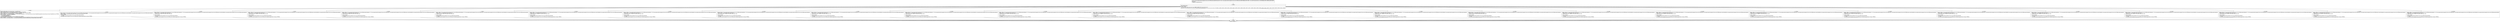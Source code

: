 digraph "CFG forcom.google.android.exoplayer2.text.cea.Cea708Decoder.handleG2Character(I)V" {
Node_0 [shape=record,label="{0\:\ 0x0000|MTH_ENTER_BLOCK\l|0x0000: SWITCH  \l  (r4 I:?[int, float, boolean, short, byte, char, OBJECT, ARRAY] A[D('characterCode' int)])\l k:[32, 33, 37, 42, 44, 48, 49, 50, 51, 52, 53, 57, 58, 60, 61, 63, 118, 119, 120, 121, 122, 123, 124, 125, 126, 127] t:[0x001c, 0x0024, 0x002c, 0x0034, 0x003c, 0x0044, 0x004c, 0x0054, 0x005c, 0x0064, 0x006c, 0x0074, 0x007c, 0x0084, 0x008c, 0x0094, 0x009c, 0x00a5, 0x00ae, 0x00b7, 0x00c0, 0x00c9, 0x00d2, 0x00db, 0x00e4, 0x00ed] \l}"];
Node_1 [shape=record,label="{1\:\ 0x0003|0x0003: CONST_STR  (r0 I:java.lang.String) =  \"Cea708Decoder\" \l0x0005: NEW_INSTANCE  (r1 I:java.lang.StringBuilder) =  java.lang.StringBuilder \l0x0007: INVOKE  (r1 I:java.lang.StringBuilder) java.lang.StringBuilder.\<init\>():void type: DIRECT \l0x000a: CONST_STR  (r2 I:java.lang.String) =  \"Invalid G2 character: \" \l0x000c: INVOKE  (r1 I:java.lang.StringBuilder) = (r1 I:java.lang.StringBuilder), (r2 I:java.lang.String) java.lang.StringBuilder.append(java.lang.String):java.lang.StringBuilder type: VIRTUAL \l0x0010: INVOKE  (r1 I:java.lang.StringBuilder) = \l  (r1 I:java.lang.StringBuilder)\l  (r4 I:int A[D('characterCode' int)])\l java.lang.StringBuilder.append(int):java.lang.StringBuilder type: VIRTUAL \l0x0014: INVOKE  (r1 I:java.lang.String) = (r1 I:java.lang.StringBuilder) java.lang.StringBuilder.toString():java.lang.String type: VIRTUAL \l0x0018: INVOKE  (r0 I:java.lang.String), (r1 I:java.lang.String) android.util.Log.w(java.lang.String, java.lang.String):int type: STATIC \l}"];
Node_2 [shape=record,label="{2\:\ 0x001b|0x001b: RETURN   \l}"];
Node_3 [shape=record,label="{3\:\ 0x001c|0x001c: IGET  (r0 I:com.google.android.exoplayer2.text.cea.Cea708Decoder$CueBuilder) = (r3 I:com.google.android.exoplayer2.text.cea.Cea708Decoder) com.google.android.exoplayer2.text.cea.Cea708Decoder.currentCueBuilder com.google.android.exoplayer2.text.cea.Cea708Decoder$CueBuilder \l0x001e: CONST  (r1 I:?[int, float, short, byte, char]) = (32 ?[int, float, short, byte, char]) \l0x0020: INVOKE  \l  (r0 I:com.google.android.exoplayer2.text.cea.Cea708Decoder$CueBuilder)\l  (r1 I:char)\l com.google.android.exoplayer2.text.cea.Cea708Decoder.CueBuilder.append(char):void type: VIRTUAL \l}"];
Node_4 [shape=record,label="{4\:\ 0x0024|0x0024: IGET  (r0 I:com.google.android.exoplayer2.text.cea.Cea708Decoder$CueBuilder) = (r3 I:com.google.android.exoplayer2.text.cea.Cea708Decoder) com.google.android.exoplayer2.text.cea.Cea708Decoder.currentCueBuilder com.google.android.exoplayer2.text.cea.Cea708Decoder$CueBuilder \l0x0026: CONST  (r1 I:?[int, float, short, byte, char]) = \l  (160(0xa0, float:2.24E\-43) ?[int, float, short, byte, char])\l \l0x0028: INVOKE  \l  (r0 I:com.google.android.exoplayer2.text.cea.Cea708Decoder$CueBuilder)\l  (r1 I:char)\l com.google.android.exoplayer2.text.cea.Cea708Decoder.CueBuilder.append(char):void type: VIRTUAL \l}"];
Node_5 [shape=record,label="{5\:\ 0x002c|0x002c: IGET  (r0 I:com.google.android.exoplayer2.text.cea.Cea708Decoder$CueBuilder) = (r3 I:com.google.android.exoplayer2.text.cea.Cea708Decoder) com.google.android.exoplayer2.text.cea.Cea708Decoder.currentCueBuilder com.google.android.exoplayer2.text.cea.Cea708Decoder$CueBuilder \l0x002e: CONST  (r1 I:?[int, float, short, byte, char]) = \l  (8230(0x2026, float:1.1533E\-41) ?[int, float, short, byte, char])\l \l0x0030: INVOKE  \l  (r0 I:com.google.android.exoplayer2.text.cea.Cea708Decoder$CueBuilder)\l  (r1 I:char)\l com.google.android.exoplayer2.text.cea.Cea708Decoder.CueBuilder.append(char):void type: VIRTUAL \l}"];
Node_6 [shape=record,label="{6\:\ 0x0034|0x0034: IGET  (r0 I:com.google.android.exoplayer2.text.cea.Cea708Decoder$CueBuilder) = (r3 I:com.google.android.exoplayer2.text.cea.Cea708Decoder) com.google.android.exoplayer2.text.cea.Cea708Decoder.currentCueBuilder com.google.android.exoplayer2.text.cea.Cea708Decoder$CueBuilder \l0x0036: CONST  (r1 I:?[int, float, short, byte, char]) = \l  (352(0x160, float:4.93E\-43) ?[int, float, short, byte, char])\l \l0x0038: INVOKE  \l  (r0 I:com.google.android.exoplayer2.text.cea.Cea708Decoder$CueBuilder)\l  (r1 I:char)\l com.google.android.exoplayer2.text.cea.Cea708Decoder.CueBuilder.append(char):void type: VIRTUAL \l}"];
Node_7 [shape=record,label="{7\:\ 0x003c|0x003c: IGET  (r0 I:com.google.android.exoplayer2.text.cea.Cea708Decoder$CueBuilder) = (r3 I:com.google.android.exoplayer2.text.cea.Cea708Decoder) com.google.android.exoplayer2.text.cea.Cea708Decoder.currentCueBuilder com.google.android.exoplayer2.text.cea.Cea708Decoder$CueBuilder \l0x003e: CONST  (r1 I:?[int, float, short, byte, char]) = \l  (338(0x152, float:4.74E\-43) ?[int, float, short, byte, char])\l \l0x0040: INVOKE  \l  (r0 I:com.google.android.exoplayer2.text.cea.Cea708Decoder$CueBuilder)\l  (r1 I:char)\l com.google.android.exoplayer2.text.cea.Cea708Decoder.CueBuilder.append(char):void type: VIRTUAL \l}"];
Node_8 [shape=record,label="{8\:\ 0x0044|0x0044: IGET  (r0 I:com.google.android.exoplayer2.text.cea.Cea708Decoder$CueBuilder) = (r3 I:com.google.android.exoplayer2.text.cea.Cea708Decoder) com.google.android.exoplayer2.text.cea.Cea708Decoder.currentCueBuilder com.google.android.exoplayer2.text.cea.Cea708Decoder$CueBuilder \l0x0046: CONST  (r1 I:?[int, float, short, byte, char]) = \l  (9608(0x2588, float:1.3464E\-41) ?[int, float, short, byte, char])\l \l0x0048: INVOKE  \l  (r0 I:com.google.android.exoplayer2.text.cea.Cea708Decoder$CueBuilder)\l  (r1 I:char)\l com.google.android.exoplayer2.text.cea.Cea708Decoder.CueBuilder.append(char):void type: VIRTUAL \l}"];
Node_9 [shape=record,label="{9\:\ 0x004c|0x004c: IGET  (r0 I:com.google.android.exoplayer2.text.cea.Cea708Decoder$CueBuilder) = (r3 I:com.google.android.exoplayer2.text.cea.Cea708Decoder) com.google.android.exoplayer2.text.cea.Cea708Decoder.currentCueBuilder com.google.android.exoplayer2.text.cea.Cea708Decoder$CueBuilder \l0x004e: CONST  (r1 I:?[int, float, short, byte, char]) = \l  (8216(0x2018, float:1.1513E\-41) ?[int, float, short, byte, char])\l \l0x0050: INVOKE  \l  (r0 I:com.google.android.exoplayer2.text.cea.Cea708Decoder$CueBuilder)\l  (r1 I:char)\l com.google.android.exoplayer2.text.cea.Cea708Decoder.CueBuilder.append(char):void type: VIRTUAL \l}"];
Node_10 [shape=record,label="{10\:\ 0x0054|0x0054: IGET  (r0 I:com.google.android.exoplayer2.text.cea.Cea708Decoder$CueBuilder) = (r3 I:com.google.android.exoplayer2.text.cea.Cea708Decoder) com.google.android.exoplayer2.text.cea.Cea708Decoder.currentCueBuilder com.google.android.exoplayer2.text.cea.Cea708Decoder$CueBuilder \l0x0056: CONST  (r1 I:?[int, float, short, byte, char]) = \l  (8217(0x2019, float:1.1514E\-41) ?[int, float, short, byte, char])\l \l0x0058: INVOKE  \l  (r0 I:com.google.android.exoplayer2.text.cea.Cea708Decoder$CueBuilder)\l  (r1 I:char)\l com.google.android.exoplayer2.text.cea.Cea708Decoder.CueBuilder.append(char):void type: VIRTUAL \l}"];
Node_11 [shape=record,label="{11\:\ 0x005c|0x005c: IGET  (r0 I:com.google.android.exoplayer2.text.cea.Cea708Decoder$CueBuilder) = (r3 I:com.google.android.exoplayer2.text.cea.Cea708Decoder) com.google.android.exoplayer2.text.cea.Cea708Decoder.currentCueBuilder com.google.android.exoplayer2.text.cea.Cea708Decoder$CueBuilder \l0x005e: CONST  (r1 I:?[int, float, short, byte, char]) = \l  (8220(0x201c, float:1.1519E\-41) ?[int, float, short, byte, char])\l \l0x0060: INVOKE  \l  (r0 I:com.google.android.exoplayer2.text.cea.Cea708Decoder$CueBuilder)\l  (r1 I:char)\l com.google.android.exoplayer2.text.cea.Cea708Decoder.CueBuilder.append(char):void type: VIRTUAL \l}"];
Node_12 [shape=record,label="{12\:\ 0x0064|0x0064: IGET  (r0 I:com.google.android.exoplayer2.text.cea.Cea708Decoder$CueBuilder) = (r3 I:com.google.android.exoplayer2.text.cea.Cea708Decoder) com.google.android.exoplayer2.text.cea.Cea708Decoder.currentCueBuilder com.google.android.exoplayer2.text.cea.Cea708Decoder$CueBuilder \l0x0066: CONST  (r1 I:?[int, float, short, byte, char]) = \l  (8221(0x201d, float:1.152E\-41) ?[int, float, short, byte, char])\l \l0x0068: INVOKE  \l  (r0 I:com.google.android.exoplayer2.text.cea.Cea708Decoder$CueBuilder)\l  (r1 I:char)\l com.google.android.exoplayer2.text.cea.Cea708Decoder.CueBuilder.append(char):void type: VIRTUAL \l}"];
Node_13 [shape=record,label="{13\:\ 0x006c|0x006c: IGET  (r0 I:com.google.android.exoplayer2.text.cea.Cea708Decoder$CueBuilder) = (r3 I:com.google.android.exoplayer2.text.cea.Cea708Decoder) com.google.android.exoplayer2.text.cea.Cea708Decoder.currentCueBuilder com.google.android.exoplayer2.text.cea.Cea708Decoder$CueBuilder \l0x006e: CONST  (r1 I:?[int, float, short, byte, char]) = \l  (8226(0x2022, float:1.1527E\-41) ?[int, float, short, byte, char])\l \l0x0070: INVOKE  \l  (r0 I:com.google.android.exoplayer2.text.cea.Cea708Decoder$CueBuilder)\l  (r1 I:char)\l com.google.android.exoplayer2.text.cea.Cea708Decoder.CueBuilder.append(char):void type: VIRTUAL \l}"];
Node_14 [shape=record,label="{14\:\ 0x0074|0x0074: IGET  (r0 I:com.google.android.exoplayer2.text.cea.Cea708Decoder$CueBuilder) = (r3 I:com.google.android.exoplayer2.text.cea.Cea708Decoder) com.google.android.exoplayer2.text.cea.Cea708Decoder.currentCueBuilder com.google.android.exoplayer2.text.cea.Cea708Decoder$CueBuilder \l0x0076: CONST  (r1 I:?[int, float, short, byte, char]) = \l  (8482(0x2122, float:1.1886E\-41) ?[int, float, short, byte, char])\l \l0x0078: INVOKE  \l  (r0 I:com.google.android.exoplayer2.text.cea.Cea708Decoder$CueBuilder)\l  (r1 I:char)\l com.google.android.exoplayer2.text.cea.Cea708Decoder.CueBuilder.append(char):void type: VIRTUAL \l}"];
Node_15 [shape=record,label="{15\:\ 0x007c|0x007c: IGET  (r0 I:com.google.android.exoplayer2.text.cea.Cea708Decoder$CueBuilder) = (r3 I:com.google.android.exoplayer2.text.cea.Cea708Decoder) com.google.android.exoplayer2.text.cea.Cea708Decoder.currentCueBuilder com.google.android.exoplayer2.text.cea.Cea708Decoder$CueBuilder \l0x007e: CONST  (r1 I:?[int, float, short, byte, char]) = \l  (353(0x161, float:4.95E\-43) ?[int, float, short, byte, char])\l \l0x0080: INVOKE  \l  (r0 I:com.google.android.exoplayer2.text.cea.Cea708Decoder$CueBuilder)\l  (r1 I:char)\l com.google.android.exoplayer2.text.cea.Cea708Decoder.CueBuilder.append(char):void type: VIRTUAL \l}"];
Node_16 [shape=record,label="{16\:\ 0x0084|0x0084: IGET  (r0 I:com.google.android.exoplayer2.text.cea.Cea708Decoder$CueBuilder) = (r3 I:com.google.android.exoplayer2.text.cea.Cea708Decoder) com.google.android.exoplayer2.text.cea.Cea708Decoder.currentCueBuilder com.google.android.exoplayer2.text.cea.Cea708Decoder$CueBuilder \l0x0086: CONST  (r1 I:?[int, float, short, byte, char]) = \l  (339(0x153, float:4.75E\-43) ?[int, float, short, byte, char])\l \l0x0088: INVOKE  \l  (r0 I:com.google.android.exoplayer2.text.cea.Cea708Decoder$CueBuilder)\l  (r1 I:char)\l com.google.android.exoplayer2.text.cea.Cea708Decoder.CueBuilder.append(char):void type: VIRTUAL \l}"];
Node_17 [shape=record,label="{17\:\ 0x008c|0x008c: IGET  (r0 I:com.google.android.exoplayer2.text.cea.Cea708Decoder$CueBuilder) = (r3 I:com.google.android.exoplayer2.text.cea.Cea708Decoder) com.google.android.exoplayer2.text.cea.Cea708Decoder.currentCueBuilder com.google.android.exoplayer2.text.cea.Cea708Decoder$CueBuilder \l0x008e: CONST  (r1 I:?[int, float, short, byte, char]) = \l  (8480(0x2120, float:1.1883E\-41) ?[int, float, short, byte, char])\l \l0x0090: INVOKE  \l  (r0 I:com.google.android.exoplayer2.text.cea.Cea708Decoder$CueBuilder)\l  (r1 I:char)\l com.google.android.exoplayer2.text.cea.Cea708Decoder.CueBuilder.append(char):void type: VIRTUAL \l}"];
Node_18 [shape=record,label="{18\:\ 0x0094|0x0094: IGET  (r0 I:com.google.android.exoplayer2.text.cea.Cea708Decoder$CueBuilder) = (r3 I:com.google.android.exoplayer2.text.cea.Cea708Decoder) com.google.android.exoplayer2.text.cea.Cea708Decoder.currentCueBuilder com.google.android.exoplayer2.text.cea.Cea708Decoder$CueBuilder \l0x0096: CONST  (r1 I:?[int, float, short, byte, char]) = \l  (376(0x178, float:5.27E\-43) ?[int, float, short, byte, char])\l \l0x0098: INVOKE  \l  (r0 I:com.google.android.exoplayer2.text.cea.Cea708Decoder$CueBuilder)\l  (r1 I:char)\l com.google.android.exoplayer2.text.cea.Cea708Decoder.CueBuilder.append(char):void type: VIRTUAL \l}"];
Node_19 [shape=record,label="{19\:\ 0x009c|0x009c: IGET  (r0 I:com.google.android.exoplayer2.text.cea.Cea708Decoder$CueBuilder) = (r3 I:com.google.android.exoplayer2.text.cea.Cea708Decoder) com.google.android.exoplayer2.text.cea.Cea708Decoder.currentCueBuilder com.google.android.exoplayer2.text.cea.Cea708Decoder$CueBuilder \l0x009e: CONST  (r1 I:?[int, float, short, byte, char]) = \l  (8539(0x215b, float:1.1966E\-41) ?[int, float, short, byte, char])\l \l0x00a0: INVOKE  \l  (r0 I:com.google.android.exoplayer2.text.cea.Cea708Decoder$CueBuilder)\l  (r1 I:char)\l com.google.android.exoplayer2.text.cea.Cea708Decoder.CueBuilder.append(char):void type: VIRTUAL \l}"];
Node_20 [shape=record,label="{20\:\ 0x00a5|0x00a5: IGET  (r0 I:com.google.android.exoplayer2.text.cea.Cea708Decoder$CueBuilder) = (r3 I:com.google.android.exoplayer2.text.cea.Cea708Decoder) com.google.android.exoplayer2.text.cea.Cea708Decoder.currentCueBuilder com.google.android.exoplayer2.text.cea.Cea708Decoder$CueBuilder \l0x00a7: CONST  (r1 I:?[int, float, short, byte, char]) = \l  (8540(0x215c, float:1.1967E\-41) ?[int, float, short, byte, char])\l \l0x00a9: INVOKE  \l  (r0 I:com.google.android.exoplayer2.text.cea.Cea708Decoder$CueBuilder)\l  (r1 I:char)\l com.google.android.exoplayer2.text.cea.Cea708Decoder.CueBuilder.append(char):void type: VIRTUAL \l}"];
Node_21 [shape=record,label="{21\:\ 0x00ae|0x00ae: IGET  (r0 I:com.google.android.exoplayer2.text.cea.Cea708Decoder$CueBuilder) = (r3 I:com.google.android.exoplayer2.text.cea.Cea708Decoder) com.google.android.exoplayer2.text.cea.Cea708Decoder.currentCueBuilder com.google.android.exoplayer2.text.cea.Cea708Decoder$CueBuilder \l0x00b0: CONST  (r1 I:?[int, float, short, byte, char]) = \l  (8541(0x215d, float:1.1968E\-41) ?[int, float, short, byte, char])\l \l0x00b2: INVOKE  \l  (r0 I:com.google.android.exoplayer2.text.cea.Cea708Decoder$CueBuilder)\l  (r1 I:char)\l com.google.android.exoplayer2.text.cea.Cea708Decoder.CueBuilder.append(char):void type: VIRTUAL \l}"];
Node_22 [shape=record,label="{22\:\ 0x00b7|0x00b7: IGET  (r0 I:com.google.android.exoplayer2.text.cea.Cea708Decoder$CueBuilder) = (r3 I:com.google.android.exoplayer2.text.cea.Cea708Decoder) com.google.android.exoplayer2.text.cea.Cea708Decoder.currentCueBuilder com.google.android.exoplayer2.text.cea.Cea708Decoder$CueBuilder \l0x00b9: CONST  (r1 I:?[int, float, short, byte, char]) = \l  (8542(0x215e, float:1.197E\-41) ?[int, float, short, byte, char])\l \l0x00bb: INVOKE  \l  (r0 I:com.google.android.exoplayer2.text.cea.Cea708Decoder$CueBuilder)\l  (r1 I:char)\l com.google.android.exoplayer2.text.cea.Cea708Decoder.CueBuilder.append(char):void type: VIRTUAL \l}"];
Node_23 [shape=record,label="{23\:\ 0x00c0|0x00c0: IGET  (r0 I:com.google.android.exoplayer2.text.cea.Cea708Decoder$CueBuilder) = (r3 I:com.google.android.exoplayer2.text.cea.Cea708Decoder) com.google.android.exoplayer2.text.cea.Cea708Decoder.currentCueBuilder com.google.android.exoplayer2.text.cea.Cea708Decoder$CueBuilder \l0x00c2: CONST  (r1 I:?[int, float, short, byte, char]) = \l  (9474(0x2502, float:1.3276E\-41) ?[int, float, short, byte, char])\l \l0x00c4: INVOKE  \l  (r0 I:com.google.android.exoplayer2.text.cea.Cea708Decoder$CueBuilder)\l  (r1 I:char)\l com.google.android.exoplayer2.text.cea.Cea708Decoder.CueBuilder.append(char):void type: VIRTUAL \l}"];
Node_24 [shape=record,label="{24\:\ 0x00c9|0x00c9: IGET  (r0 I:com.google.android.exoplayer2.text.cea.Cea708Decoder$CueBuilder) = (r3 I:com.google.android.exoplayer2.text.cea.Cea708Decoder) com.google.android.exoplayer2.text.cea.Cea708Decoder.currentCueBuilder com.google.android.exoplayer2.text.cea.Cea708Decoder$CueBuilder \l0x00cb: CONST  (r1 I:?[int, float, short, byte, char]) = \l  (9488(0x2510, float:1.3296E\-41) ?[int, float, short, byte, char])\l \l0x00cd: INVOKE  \l  (r0 I:com.google.android.exoplayer2.text.cea.Cea708Decoder$CueBuilder)\l  (r1 I:char)\l com.google.android.exoplayer2.text.cea.Cea708Decoder.CueBuilder.append(char):void type: VIRTUAL \l}"];
Node_25 [shape=record,label="{25\:\ 0x00d2|0x00d2: IGET  (r0 I:com.google.android.exoplayer2.text.cea.Cea708Decoder$CueBuilder) = (r3 I:com.google.android.exoplayer2.text.cea.Cea708Decoder) com.google.android.exoplayer2.text.cea.Cea708Decoder.currentCueBuilder com.google.android.exoplayer2.text.cea.Cea708Decoder$CueBuilder \l0x00d4: CONST  (r1 I:?[int, float, short, byte, char]) = \l  (9492(0x2514, float:1.3301E\-41) ?[int, float, short, byte, char])\l \l0x00d6: INVOKE  \l  (r0 I:com.google.android.exoplayer2.text.cea.Cea708Decoder$CueBuilder)\l  (r1 I:char)\l com.google.android.exoplayer2.text.cea.Cea708Decoder.CueBuilder.append(char):void type: VIRTUAL \l}"];
Node_26 [shape=record,label="{26\:\ 0x00db|0x00db: IGET  (r0 I:com.google.android.exoplayer2.text.cea.Cea708Decoder$CueBuilder) = (r3 I:com.google.android.exoplayer2.text.cea.Cea708Decoder) com.google.android.exoplayer2.text.cea.Cea708Decoder.currentCueBuilder com.google.android.exoplayer2.text.cea.Cea708Decoder$CueBuilder \l0x00dd: CONST  (r1 I:?[int, float, short, byte, char]) = \l  (9472(0x2500, float:1.3273E\-41) ?[int, float, short, byte, char])\l \l0x00df: INVOKE  \l  (r0 I:com.google.android.exoplayer2.text.cea.Cea708Decoder$CueBuilder)\l  (r1 I:char)\l com.google.android.exoplayer2.text.cea.Cea708Decoder.CueBuilder.append(char):void type: VIRTUAL \l}"];
Node_27 [shape=record,label="{27\:\ 0x00e4|0x00e4: IGET  (r0 I:com.google.android.exoplayer2.text.cea.Cea708Decoder$CueBuilder) = (r3 I:com.google.android.exoplayer2.text.cea.Cea708Decoder) com.google.android.exoplayer2.text.cea.Cea708Decoder.currentCueBuilder com.google.android.exoplayer2.text.cea.Cea708Decoder$CueBuilder \l0x00e6: CONST  (r1 I:?[int, float, short, byte, char]) = \l  (9496(0x2518, float:1.3307E\-41) ?[int, float, short, byte, char])\l \l0x00e8: INVOKE  \l  (r0 I:com.google.android.exoplayer2.text.cea.Cea708Decoder$CueBuilder)\l  (r1 I:char)\l com.google.android.exoplayer2.text.cea.Cea708Decoder.CueBuilder.append(char):void type: VIRTUAL \l}"];
Node_28 [shape=record,label="{28\:\ 0x00ed|0x00ed: IGET  (r0 I:com.google.android.exoplayer2.text.cea.Cea708Decoder$CueBuilder) = (r3 I:com.google.android.exoplayer2.text.cea.Cea708Decoder) com.google.android.exoplayer2.text.cea.Cea708Decoder.currentCueBuilder com.google.android.exoplayer2.text.cea.Cea708Decoder$CueBuilder \l0x00ef: CONST  (r1 I:?[int, float, short, byte, char]) = \l  (9484(0x250c, float:1.329E\-41) ?[int, float, short, byte, char])\l \l0x00f1: INVOKE  \l  (r0 I:com.google.android.exoplayer2.text.cea.Cea708Decoder$CueBuilder)\l  (r1 I:char)\l com.google.android.exoplayer2.text.cea.Cea708Decoder.CueBuilder.append(char):void type: VIRTUAL \l}"];
MethodNode[shape=record,label="{private void com.google.android.exoplayer2.text.cea.Cea708Decoder.handleG2Character((r3 'this' I:com.google.android.exoplayer2.text.cea.Cea708Decoder A[IMMUTABLE_TYPE, THIS]), (r4 I:int A[D('characterCode' int), IMMUTABLE_TYPE, METHOD_ARGUMENT]))  | Debug Info:\l  ?\-0x015f: r4 'characterCode' int\l}"];
MethodNode -> Node_0;
Node_0 -> Node_1;
Node_0 -> Node_3;
Node_0 -> Node_4;
Node_0 -> Node_5;
Node_0 -> Node_6;
Node_0 -> Node_7;
Node_0 -> Node_8;
Node_0 -> Node_9;
Node_0 -> Node_10;
Node_0 -> Node_11;
Node_0 -> Node_12;
Node_0 -> Node_13;
Node_0 -> Node_14;
Node_0 -> Node_15;
Node_0 -> Node_16;
Node_0 -> Node_17;
Node_0 -> Node_18;
Node_0 -> Node_19;
Node_0 -> Node_20;
Node_0 -> Node_21;
Node_0 -> Node_22;
Node_0 -> Node_23;
Node_0 -> Node_24;
Node_0 -> Node_25;
Node_0 -> Node_26;
Node_0 -> Node_27;
Node_0 -> Node_28;
Node_1 -> Node_2;
Node_3 -> Node_2;
Node_4 -> Node_2;
Node_5 -> Node_2;
Node_6 -> Node_2;
Node_7 -> Node_2;
Node_8 -> Node_2;
Node_9 -> Node_2;
Node_10 -> Node_2;
Node_11 -> Node_2;
Node_12 -> Node_2;
Node_13 -> Node_2;
Node_14 -> Node_2;
Node_15 -> Node_2;
Node_16 -> Node_2;
Node_17 -> Node_2;
Node_18 -> Node_2;
Node_19 -> Node_2;
Node_20 -> Node_2;
Node_21 -> Node_2;
Node_22 -> Node_2;
Node_23 -> Node_2;
Node_24 -> Node_2;
Node_25 -> Node_2;
Node_26 -> Node_2;
Node_27 -> Node_2;
Node_28 -> Node_2;
}


